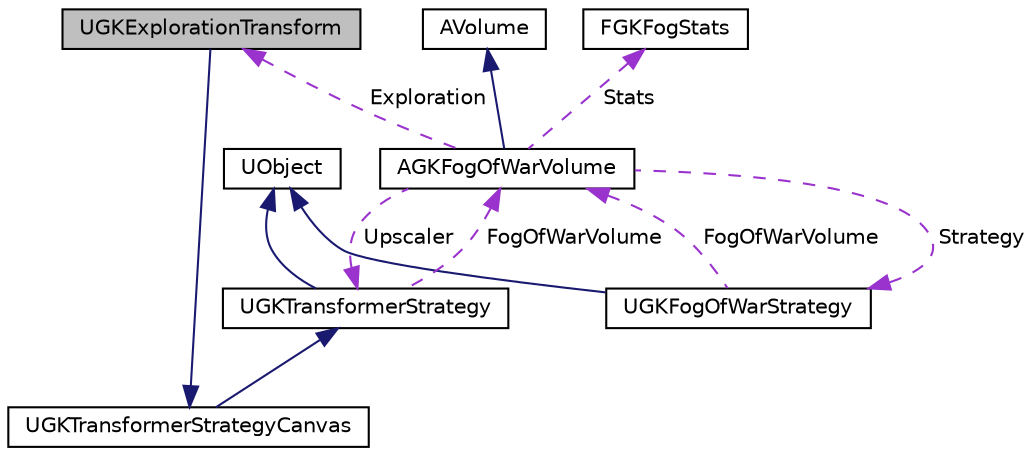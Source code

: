 digraph "UGKExplorationTransform"
{
 // LATEX_PDF_SIZE
  edge [fontname="Helvetica",fontsize="10",labelfontname="Helvetica",labelfontsize="10"];
  node [fontname="Helvetica",fontsize="10",shape=record];
  Node1 [label="UGKExplorationTransform",height=0.2,width=0.4,color="black", fillcolor="grey75", style="filled", fontcolor="black",tooltip=" "];
  Node2 -> Node1 [dir="back",color="midnightblue",fontsize="10",style="solid",fontname="Helvetica"];
  Node2 [label="UGKTransformerStrategyCanvas",height=0.2,width=0.4,color="black", fillcolor="white", style="filled",URL="$classUGKTransformerStrategyCanvas.html",tooltip=" "];
  Node3 -> Node2 [dir="back",color="midnightblue",fontsize="10",style="solid",fontname="Helvetica"];
  Node3 [label="UGKTransformerStrategy",height=0.2,width=0.4,color="black", fillcolor="white", style="filled",URL="$classUGKTransformerStrategy.html",tooltip=" "];
  Node4 -> Node3 [dir="back",color="midnightblue",fontsize="10",style="solid",fontname="Helvetica"];
  Node4 [label="UObject",height=0.2,width=0.4,color="black", fillcolor="white", style="filled",tooltip=" "];
  Node5 -> Node3 [dir="back",color="darkorchid3",fontsize="10",style="dashed",label=" FogOfWarVolume" ,fontname="Helvetica"];
  Node5 [label="AGKFogOfWarVolume",height=0.2,width=0.4,color="black", fillcolor="white", style="filled",URL="$classAGKFogOfWarVolume.html",tooltip=" "];
  Node6 -> Node5 [dir="back",color="midnightblue",fontsize="10",style="solid",fontname="Helvetica"];
  Node6 [label="AVolume",height=0.2,width=0.4,color="black", fillcolor="white", style="filled",tooltip=" "];
  Node7 -> Node5 [dir="back",color="darkorchid3",fontsize="10",style="dashed",label=" Strategy" ,fontname="Helvetica"];
  Node7 [label="UGKFogOfWarStrategy",height=0.2,width=0.4,color="black", fillcolor="white", style="filled",URL="$classUGKFogOfWarStrategy.html",tooltip=" "];
  Node4 -> Node7 [dir="back",color="midnightblue",fontsize="10",style="solid",fontname="Helvetica"];
  Node5 -> Node7 [dir="back",color="darkorchid3",fontsize="10",style="dashed",label=" FogOfWarVolume" ,fontname="Helvetica"];
  Node3 -> Node5 [dir="back",color="darkorchid3",fontsize="10",style="dashed",label=" Upscaler" ,fontname="Helvetica"];
  Node1 -> Node5 [dir="back",color="darkorchid3",fontsize="10",style="dashed",label=" Exploration" ,fontname="Helvetica"];
  Node8 -> Node5 [dir="back",color="darkorchid3",fontsize="10",style="dashed",label=" Stats" ,fontname="Helvetica"];
  Node8 [label="FGKFogStats",height=0.2,width=0.4,color="black", fillcolor="white", style="filled",URL="$structFGKFogStats.html",tooltip=" "];
}
